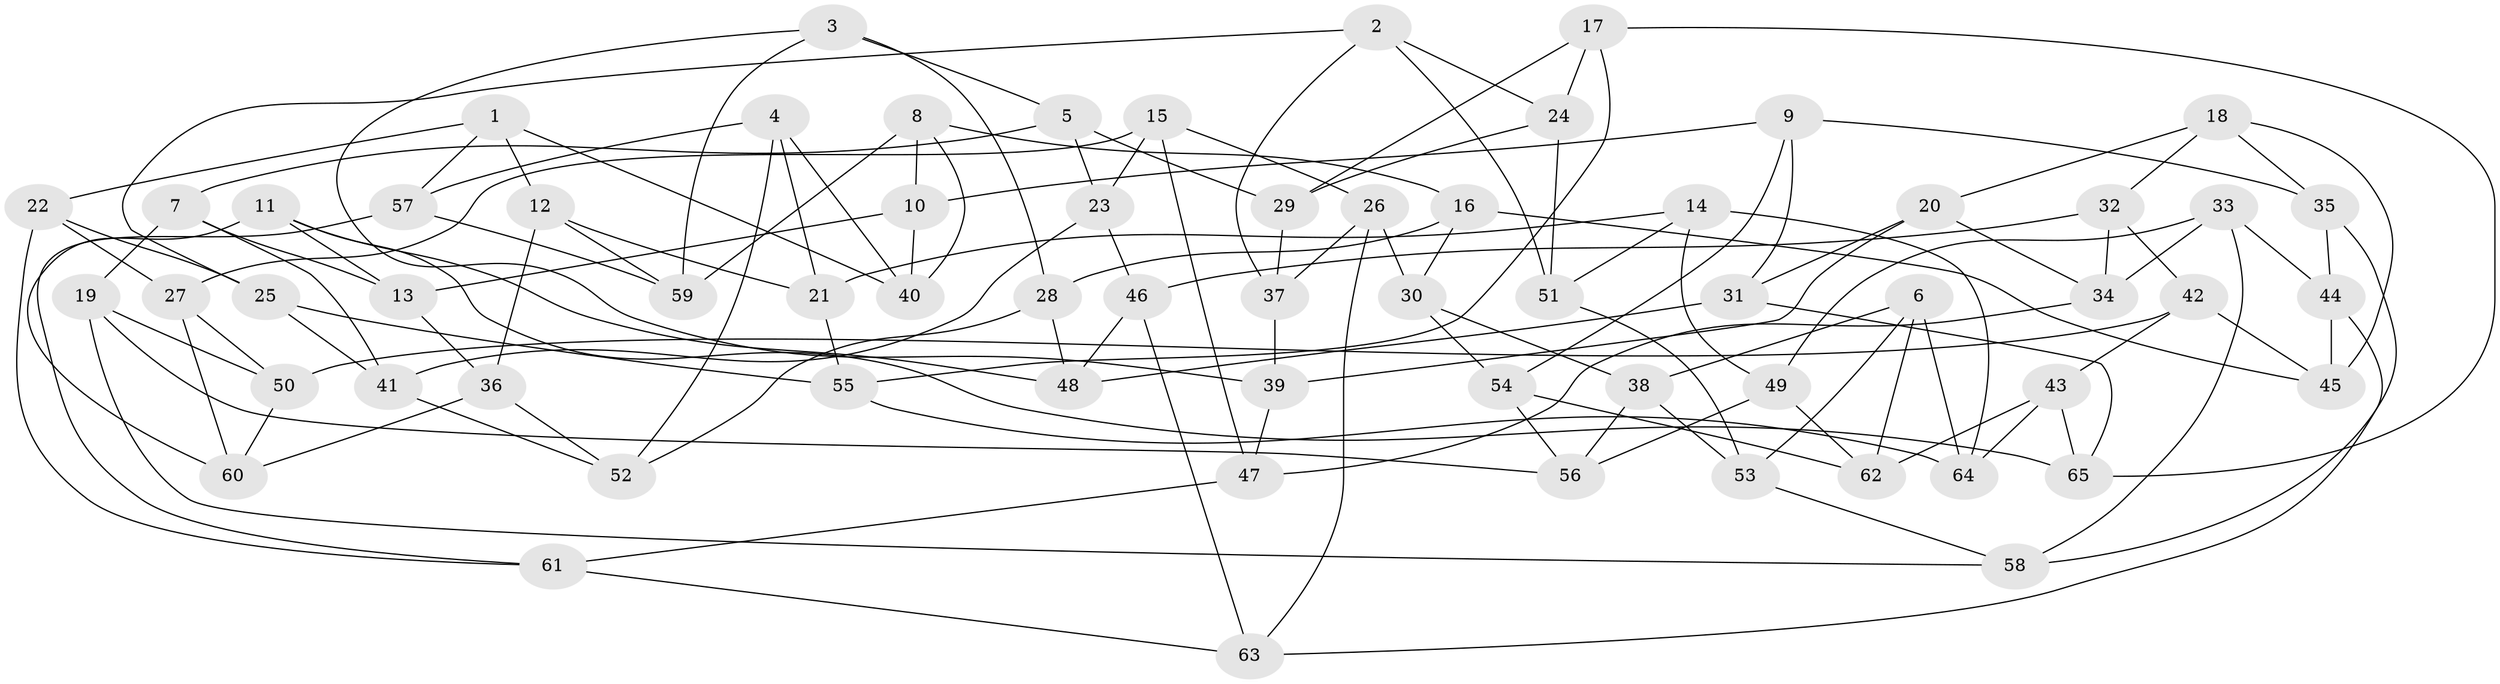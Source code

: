 // Generated by graph-tools (version 1.1) at 2025/56/03/09/25 04:56:58]
// undirected, 65 vertices, 130 edges
graph export_dot {
graph [start="1"]
  node [color=gray90,style=filled];
  1;
  2;
  3;
  4;
  5;
  6;
  7;
  8;
  9;
  10;
  11;
  12;
  13;
  14;
  15;
  16;
  17;
  18;
  19;
  20;
  21;
  22;
  23;
  24;
  25;
  26;
  27;
  28;
  29;
  30;
  31;
  32;
  33;
  34;
  35;
  36;
  37;
  38;
  39;
  40;
  41;
  42;
  43;
  44;
  45;
  46;
  47;
  48;
  49;
  50;
  51;
  52;
  53;
  54;
  55;
  56;
  57;
  58;
  59;
  60;
  61;
  62;
  63;
  64;
  65;
  1 -- 57;
  1 -- 22;
  1 -- 12;
  1 -- 40;
  2 -- 37;
  2 -- 24;
  2 -- 51;
  2 -- 25;
  3 -- 5;
  3 -- 59;
  3 -- 39;
  3 -- 28;
  4 -- 52;
  4 -- 21;
  4 -- 57;
  4 -- 40;
  5 -- 7;
  5 -- 23;
  5 -- 29;
  6 -- 64;
  6 -- 62;
  6 -- 38;
  6 -- 53;
  7 -- 41;
  7 -- 13;
  7 -- 19;
  8 -- 16;
  8 -- 40;
  8 -- 10;
  8 -- 59;
  9 -- 10;
  9 -- 54;
  9 -- 31;
  9 -- 35;
  10 -- 40;
  10 -- 13;
  11 -- 60;
  11 -- 13;
  11 -- 65;
  11 -- 48;
  12 -- 36;
  12 -- 21;
  12 -- 59;
  13 -- 36;
  14 -- 49;
  14 -- 21;
  14 -- 64;
  14 -- 51;
  15 -- 26;
  15 -- 23;
  15 -- 47;
  15 -- 27;
  16 -- 30;
  16 -- 45;
  16 -- 28;
  17 -- 55;
  17 -- 65;
  17 -- 29;
  17 -- 24;
  18 -- 20;
  18 -- 35;
  18 -- 32;
  18 -- 45;
  19 -- 50;
  19 -- 56;
  19 -- 58;
  20 -- 34;
  20 -- 39;
  20 -- 31;
  21 -- 55;
  22 -- 61;
  22 -- 27;
  22 -- 25;
  23 -- 41;
  23 -- 46;
  24 -- 51;
  24 -- 29;
  25 -- 41;
  25 -- 55;
  26 -- 30;
  26 -- 63;
  26 -- 37;
  27 -- 50;
  27 -- 60;
  28 -- 48;
  28 -- 52;
  29 -- 37;
  30 -- 54;
  30 -- 38;
  31 -- 65;
  31 -- 48;
  32 -- 46;
  32 -- 34;
  32 -- 42;
  33 -- 44;
  33 -- 34;
  33 -- 49;
  33 -- 58;
  34 -- 47;
  35 -- 58;
  35 -- 44;
  36 -- 60;
  36 -- 52;
  37 -- 39;
  38 -- 56;
  38 -- 53;
  39 -- 47;
  41 -- 52;
  42 -- 43;
  42 -- 50;
  42 -- 45;
  43 -- 62;
  43 -- 64;
  43 -- 65;
  44 -- 45;
  44 -- 63;
  46 -- 48;
  46 -- 63;
  47 -- 61;
  49 -- 62;
  49 -- 56;
  50 -- 60;
  51 -- 53;
  53 -- 58;
  54 -- 62;
  54 -- 56;
  55 -- 64;
  57 -- 61;
  57 -- 59;
  61 -- 63;
}
